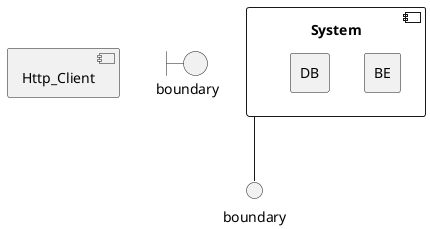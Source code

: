 @startuml
 'https://plantuml.com/class-diagram

 hide circle
 skinparam classAttributeIconSize 0


component System {
 rectangle BE {
 }
 rectangle DB {
  }
}
component Http_Client {

}

boundary     "boundary"    as boundaryVeryLOOOOOOOOOOOOOOOOOOOg
System -- boundary


@enduml
